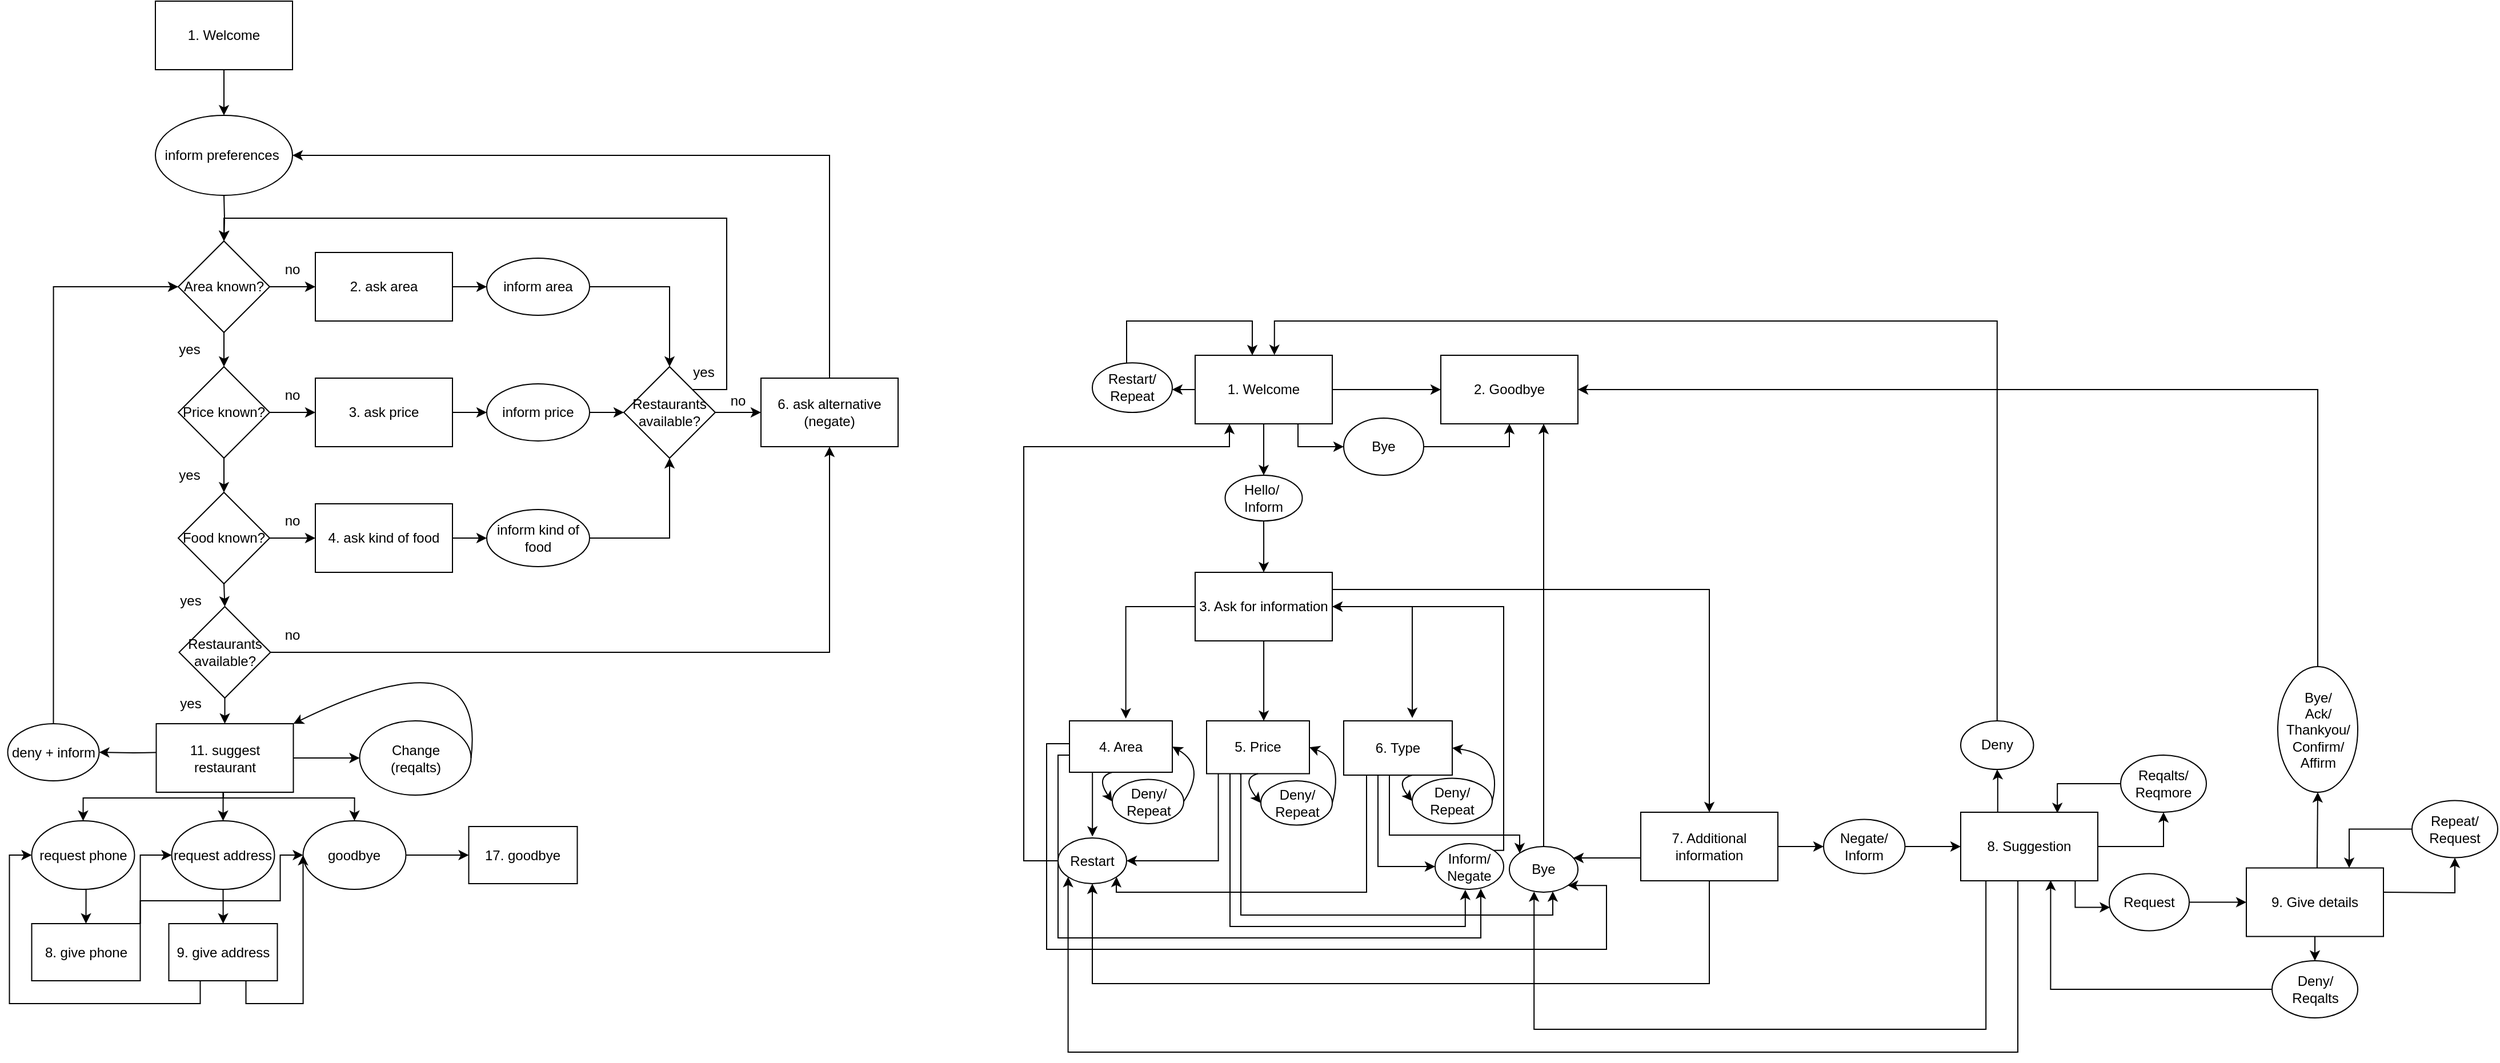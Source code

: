 <mxfile version="22.0.2" type="github">
  <diagram name="Seite-1" id="Z--VdE2tIObyakfptAN0">
    <mxGraphModel dx="765" dy="416" grid="1" gridSize="10" guides="1" tooltips="1" connect="1" arrows="1" fold="1" page="1" pageScale="1" pageWidth="850" pageHeight="1100" math="0" shadow="0">
      <root>
        <mxCell id="0" />
        <mxCell id="1" parent="0" />
        <mxCell id="nFKd9XZwk59usLzo8zVO-6" style="edgeStyle=orthogonalEdgeStyle;rounded=0;orthogonalLoop=1;jettySize=auto;html=1;exitX=0.5;exitY=1;exitDx=0;exitDy=0;entryX=0.5;entryY=0;entryDx=0;entryDy=0;" parent="1" source="nFKd9XZwk59usLzo8zVO-4" target="nFKd9XZwk59usLzo8zVO-13" edge="1">
          <mxGeometry relative="1" as="geometry">
            <mxPoint x="210" y="180" as="targetPoint" />
          </mxGeometry>
        </mxCell>
        <mxCell id="nFKd9XZwk59usLzo8zVO-4" value="1. Welcome" style="rounded=0;whiteSpace=wrap;html=1;" parent="1" vertex="1">
          <mxGeometry x="150" y="70" width="120" height="60" as="geometry" />
        </mxCell>
        <mxCell id="nFKd9XZwk59usLzo8zVO-11" style="edgeStyle=orthogonalEdgeStyle;rounded=0;orthogonalLoop=1;jettySize=auto;html=1;exitX=0.5;exitY=1;exitDx=0;exitDy=0;entryX=0.5;entryY=0;entryDx=0;entryDy=0;" parent="1" target="nFKd9XZwk59usLzo8zVO-12" edge="1">
          <mxGeometry relative="1" as="geometry">
            <mxPoint x="210" y="240" as="sourcePoint" />
            <mxPoint x="210" y="280" as="targetPoint" />
          </mxGeometry>
        </mxCell>
        <mxCell id="nFKd9XZwk59usLzo8zVO-16" style="edgeStyle=orthogonalEdgeStyle;rounded=0;orthogonalLoop=1;jettySize=auto;html=1;exitX=0.5;exitY=1;exitDx=0;exitDy=0;entryX=0.5;entryY=0;entryDx=0;entryDy=0;" parent="1" source="nFKd9XZwk59usLzo8zVO-12" target="nFKd9XZwk59usLzo8zVO-15" edge="1">
          <mxGeometry relative="1" as="geometry" />
        </mxCell>
        <mxCell id="nFKd9XZwk59usLzo8zVO-18" style="edgeStyle=orthogonalEdgeStyle;rounded=0;orthogonalLoop=1;jettySize=auto;html=1;exitX=1;exitY=0.5;exitDx=0;exitDy=0;" parent="1" source="nFKd9XZwk59usLzo8zVO-12" target="nFKd9XZwk59usLzo8zVO-14" edge="1">
          <mxGeometry relative="1" as="geometry" />
        </mxCell>
        <mxCell id="nFKd9XZwk59usLzo8zVO-12" value="Area known?" style="rhombus;whiteSpace=wrap;html=1;" parent="1" vertex="1">
          <mxGeometry x="170" y="280" width="80" height="80" as="geometry" />
        </mxCell>
        <mxCell id="nFKd9XZwk59usLzo8zVO-13" value="inform preferences&amp;nbsp;" style="ellipse;whiteSpace=wrap;html=1;" parent="1" vertex="1">
          <mxGeometry x="150" y="170" width="120" height="70" as="geometry" />
        </mxCell>
        <mxCell id="nFKd9XZwk59usLzo8zVO-37" style="edgeStyle=orthogonalEdgeStyle;rounded=0;orthogonalLoop=1;jettySize=auto;html=1;exitX=1;exitY=0.5;exitDx=0;exitDy=0;entryX=0;entryY=0.5;entryDx=0;entryDy=0;" parent="1" source="nFKd9XZwk59usLzo8zVO-14" target="nFKd9XZwk59usLzo8zVO-30" edge="1">
          <mxGeometry relative="1" as="geometry" />
        </mxCell>
        <mxCell id="nFKd9XZwk59usLzo8zVO-14" value="2. ask area" style="rounded=0;whiteSpace=wrap;html=1;" parent="1" vertex="1">
          <mxGeometry x="290" y="290" width="120" height="60" as="geometry" />
        </mxCell>
        <mxCell id="nFKd9XZwk59usLzo8zVO-21" style="edgeStyle=orthogonalEdgeStyle;rounded=0;orthogonalLoop=1;jettySize=auto;html=1;exitX=0.5;exitY=1;exitDx=0;exitDy=0;entryX=0.5;entryY=0;entryDx=0;entryDy=0;" parent="1" source="nFKd9XZwk59usLzo8zVO-15" target="nFKd9XZwk59usLzo8zVO-20" edge="1">
          <mxGeometry relative="1" as="geometry" />
        </mxCell>
        <mxCell id="nFKd9XZwk59usLzo8zVO-27" style="edgeStyle=orthogonalEdgeStyle;rounded=0;orthogonalLoop=1;jettySize=auto;html=1;exitX=1;exitY=0.5;exitDx=0;exitDy=0;entryX=0;entryY=0.5;entryDx=0;entryDy=0;" parent="1" source="nFKd9XZwk59usLzo8zVO-15" target="nFKd9XZwk59usLzo8zVO-23" edge="1">
          <mxGeometry relative="1" as="geometry" />
        </mxCell>
        <mxCell id="nFKd9XZwk59usLzo8zVO-15" value="Price known?" style="rhombus;whiteSpace=wrap;html=1;" parent="1" vertex="1">
          <mxGeometry x="170" y="390" width="80" height="80" as="geometry" />
        </mxCell>
        <mxCell id="nFKd9XZwk59usLzo8zVO-17" value="yes" style="text;html=1;strokeColor=none;fillColor=none;align=center;verticalAlign=middle;whiteSpace=wrap;rounded=0;" parent="1" vertex="1">
          <mxGeometry x="150" y="360" width="60" height="30" as="geometry" />
        </mxCell>
        <mxCell id="nFKd9XZwk59usLzo8zVO-19" value="no" style="text;html=1;strokeColor=none;fillColor=none;align=center;verticalAlign=middle;whiteSpace=wrap;rounded=0;" parent="1" vertex="1">
          <mxGeometry x="240" y="290" width="60" height="30" as="geometry" />
        </mxCell>
        <mxCell id="nFKd9XZwk59usLzo8zVO-28" style="edgeStyle=orthogonalEdgeStyle;rounded=0;orthogonalLoop=1;jettySize=auto;html=1;exitX=1;exitY=0.5;exitDx=0;exitDy=0;entryX=0;entryY=0.5;entryDx=0;entryDy=0;" parent="1" source="nFKd9XZwk59usLzo8zVO-20" target="nFKd9XZwk59usLzo8zVO-25" edge="1">
          <mxGeometry relative="1" as="geometry" />
        </mxCell>
        <mxCell id="bP_TAvZEBF7LXmz3NIP_-32" style="edgeStyle=orthogonalEdgeStyle;rounded=0;orthogonalLoop=1;jettySize=auto;html=1;exitX=0.5;exitY=1;exitDx=0;exitDy=0;entryX=0.5;entryY=0;entryDx=0;entryDy=0;" parent="1" source="nFKd9XZwk59usLzo8zVO-20" target="bP_TAvZEBF7LXmz3NIP_-31" edge="1">
          <mxGeometry relative="1" as="geometry" />
        </mxCell>
        <mxCell id="nFKd9XZwk59usLzo8zVO-20" value="Food known?" style="rhombus;whiteSpace=wrap;html=1;" parent="1" vertex="1">
          <mxGeometry x="170" y="500" width="80" height="80" as="geometry" />
        </mxCell>
        <mxCell id="nFKd9XZwk59usLzo8zVO-22" value="yes" style="text;html=1;strokeColor=none;fillColor=none;align=center;verticalAlign=middle;whiteSpace=wrap;rounded=0;" parent="1" vertex="1">
          <mxGeometry x="150" y="470" width="60" height="30" as="geometry" />
        </mxCell>
        <mxCell id="nFKd9XZwk59usLzo8zVO-38" style="edgeStyle=orthogonalEdgeStyle;rounded=0;orthogonalLoop=1;jettySize=auto;html=1;exitX=1;exitY=0.5;exitDx=0;exitDy=0;entryX=0;entryY=0.5;entryDx=0;entryDy=0;" parent="1" source="nFKd9XZwk59usLzo8zVO-23" target="nFKd9XZwk59usLzo8zVO-35" edge="1">
          <mxGeometry relative="1" as="geometry" />
        </mxCell>
        <mxCell id="nFKd9XZwk59usLzo8zVO-23" value="3. ask price" style="rounded=0;whiteSpace=wrap;html=1;" parent="1" vertex="1">
          <mxGeometry x="290" y="400" width="120" height="60" as="geometry" />
        </mxCell>
        <mxCell id="nFKd9XZwk59usLzo8zVO-24" value="no" style="text;html=1;strokeColor=none;fillColor=none;align=center;verticalAlign=middle;whiteSpace=wrap;rounded=0;" parent="1" vertex="1">
          <mxGeometry x="240" y="400" width="60" height="30" as="geometry" />
        </mxCell>
        <mxCell id="nFKd9XZwk59usLzo8zVO-44" style="edgeStyle=orthogonalEdgeStyle;rounded=0;orthogonalLoop=1;jettySize=auto;html=1;exitX=1;exitY=0.5;exitDx=0;exitDy=0;entryX=0;entryY=0.5;entryDx=0;entryDy=0;" parent="1" source="nFKd9XZwk59usLzo8zVO-25" target="nFKd9XZwk59usLzo8zVO-41" edge="1">
          <mxGeometry relative="1" as="geometry" />
        </mxCell>
        <mxCell id="nFKd9XZwk59usLzo8zVO-25" value="4. ask kind of food" style="rounded=0;whiteSpace=wrap;html=1;" parent="1" vertex="1">
          <mxGeometry x="290" y="510" width="120" height="60" as="geometry" />
        </mxCell>
        <mxCell id="nFKd9XZwk59usLzo8zVO-26" value="no" style="text;html=1;strokeColor=none;fillColor=none;align=center;verticalAlign=middle;whiteSpace=wrap;rounded=0;" parent="1" vertex="1">
          <mxGeometry x="240" y="510" width="60" height="30" as="geometry" />
        </mxCell>
        <mxCell id="bP_TAvZEBF7LXmz3NIP_-22" style="edgeStyle=orthogonalEdgeStyle;rounded=0;orthogonalLoop=1;jettySize=auto;html=1;exitX=1;exitY=0.5;exitDx=0;exitDy=0;entryX=0.5;entryY=0;entryDx=0;entryDy=0;" parent="1" source="nFKd9XZwk59usLzo8zVO-30" target="nFKd9XZwk59usLzo8zVO-54" edge="1">
          <mxGeometry relative="1" as="geometry" />
        </mxCell>
        <mxCell id="nFKd9XZwk59usLzo8zVO-30" value="inform area" style="ellipse;whiteSpace=wrap;html=1;" parent="1" vertex="1">
          <mxGeometry x="440" y="295" width="90" height="50" as="geometry" />
        </mxCell>
        <mxCell id="bP_TAvZEBF7LXmz3NIP_-23" style="edgeStyle=orthogonalEdgeStyle;rounded=0;orthogonalLoop=1;jettySize=auto;html=1;exitX=1;exitY=0.5;exitDx=0;exitDy=0;entryX=0;entryY=0.5;entryDx=0;entryDy=0;" parent="1" source="nFKd9XZwk59usLzo8zVO-35" target="nFKd9XZwk59usLzo8zVO-54" edge="1">
          <mxGeometry relative="1" as="geometry" />
        </mxCell>
        <mxCell id="nFKd9XZwk59usLzo8zVO-35" value="inform price" style="ellipse;whiteSpace=wrap;html=1;" parent="1" vertex="1">
          <mxGeometry x="440" y="405" width="90" height="50" as="geometry" />
        </mxCell>
        <mxCell id="bP_TAvZEBF7LXmz3NIP_-24" style="edgeStyle=orthogonalEdgeStyle;rounded=0;orthogonalLoop=1;jettySize=auto;html=1;exitX=1;exitY=0.5;exitDx=0;exitDy=0;entryX=0.5;entryY=1;entryDx=0;entryDy=0;" parent="1" source="nFKd9XZwk59usLzo8zVO-41" target="nFKd9XZwk59usLzo8zVO-54" edge="1">
          <mxGeometry relative="1" as="geometry" />
        </mxCell>
        <mxCell id="nFKd9XZwk59usLzo8zVO-41" value="inform kind of food" style="ellipse;whiteSpace=wrap;html=1;" parent="1" vertex="1">
          <mxGeometry x="440" y="515" width="90" height="50" as="geometry" />
        </mxCell>
        <mxCell id="nFKd9XZwk59usLzo8zVO-48" style="edgeStyle=orthogonalEdgeStyle;rounded=0;orthogonalLoop=1;jettySize=auto;html=1;exitX=0;exitY=0.5;exitDx=0;exitDy=0;entryX=1;entryY=0.5;entryDx=0;entryDy=0;" parent="1" target="nFKd9XZwk59usLzo8zVO-47" edge="1">
          <mxGeometry relative="1" as="geometry">
            <mxPoint x="160.75" y="727.5" as="sourcePoint" />
          </mxGeometry>
        </mxCell>
        <mxCell id="nFKd9XZwk59usLzo8zVO-49" style="edgeStyle=orthogonalEdgeStyle;rounded=0;orthogonalLoop=1;jettySize=auto;html=1;exitX=0.5;exitY=0;exitDx=0;exitDy=0;entryX=0;entryY=0.5;entryDx=0;entryDy=0;" parent="1" source="nFKd9XZwk59usLzo8zVO-47" target="nFKd9XZwk59usLzo8zVO-12" edge="1">
          <mxGeometry relative="1" as="geometry" />
        </mxCell>
        <mxCell id="nFKd9XZwk59usLzo8zVO-47" value="deny + inform" style="ellipse;whiteSpace=wrap;html=1;" parent="1" vertex="1">
          <mxGeometry x="20.75" y="702.5" width="80" height="50" as="geometry" />
        </mxCell>
        <mxCell id="bP_TAvZEBF7LXmz3NIP_-30" style="edgeStyle=orthogonalEdgeStyle;rounded=0;orthogonalLoop=1;jettySize=auto;html=1;exitX=0.5;exitY=0;exitDx=0;exitDy=0;entryX=1;entryY=0.5;entryDx=0;entryDy=0;" parent="1" source="nFKd9XZwk59usLzo8zVO-53" target="nFKd9XZwk59usLzo8zVO-13" edge="1">
          <mxGeometry relative="1" as="geometry" />
        </mxCell>
        <mxCell id="nFKd9XZwk59usLzo8zVO-53" value="6. ask alternative (negate)" style="rounded=0;whiteSpace=wrap;html=1;" parent="1" vertex="1">
          <mxGeometry x="680" y="400" width="120" height="60" as="geometry" />
        </mxCell>
        <mxCell id="bP_TAvZEBF7LXmz3NIP_-25" style="edgeStyle=orthogonalEdgeStyle;rounded=0;orthogonalLoop=1;jettySize=auto;html=1;exitX=1;exitY=0.5;exitDx=0;exitDy=0;entryX=0;entryY=0.5;entryDx=0;entryDy=0;" parent="1" source="nFKd9XZwk59usLzo8zVO-54" target="nFKd9XZwk59usLzo8zVO-53" edge="1">
          <mxGeometry relative="1" as="geometry" />
        </mxCell>
        <mxCell id="bP_TAvZEBF7LXmz3NIP_-26" style="edgeStyle=orthogonalEdgeStyle;rounded=0;orthogonalLoop=1;jettySize=auto;html=1;exitX=1;exitY=0;exitDx=0;exitDy=0;entryX=0.5;entryY=0;entryDx=0;entryDy=0;" parent="1" source="nFKd9XZwk59usLzo8zVO-54" target="nFKd9XZwk59usLzo8zVO-12" edge="1">
          <mxGeometry relative="1" as="geometry">
            <Array as="points">
              <mxPoint x="650" y="410" />
              <mxPoint x="650" y="260" />
              <mxPoint x="210" y="260" />
            </Array>
          </mxGeometry>
        </mxCell>
        <mxCell id="nFKd9XZwk59usLzo8zVO-54" value="Restaurants available?" style="rhombus;whiteSpace=wrap;html=1;" parent="1" vertex="1">
          <mxGeometry x="560" y="390" width="80" height="80" as="geometry" />
        </mxCell>
        <mxCell id="nFKd9XZwk59usLzo8zVO-60" style="edgeStyle=orthogonalEdgeStyle;rounded=0;orthogonalLoop=1;jettySize=auto;html=1;exitX=1;exitY=0.5;exitDx=0;exitDy=0;entryX=0;entryY=0.5;entryDx=0;entryDy=0;" parent="1" source="nFKd9XZwk59usLzo8zVO-55" target="nFKd9XZwk59usLzo8zVO-59" edge="1">
          <mxGeometry relative="1" as="geometry" />
        </mxCell>
        <mxCell id="bP_TAvZEBF7LXmz3NIP_-2" style="edgeStyle=orthogonalEdgeStyle;rounded=0;orthogonalLoop=1;jettySize=auto;html=1;exitX=0.5;exitY=1;exitDx=0;exitDy=0;entryX=0.5;entryY=0;entryDx=0;entryDy=0;" parent="1" source="nFKd9XZwk59usLzo8zVO-55" target="nFKd9XZwk59usLzo8zVO-65" edge="1">
          <mxGeometry relative="1" as="geometry" />
        </mxCell>
        <mxCell id="bP_TAvZEBF7LXmz3NIP_-5" style="edgeStyle=orthogonalEdgeStyle;rounded=0;orthogonalLoop=1;jettySize=auto;html=1;exitX=0.488;exitY=0.993;exitDx=0;exitDy=0;entryX=0.5;entryY=0;entryDx=0;entryDy=0;exitPerimeter=0;" parent="1" source="nFKd9XZwk59usLzo8zVO-55" target="nFKd9XZwk59usLzo8zVO-64" edge="1">
          <mxGeometry relative="1" as="geometry">
            <Array as="points">
              <mxPoint x="209.75" y="767.5" />
              <mxPoint x="86.75" y="767.5" />
            </Array>
          </mxGeometry>
        </mxCell>
        <mxCell id="bP_TAvZEBF7LXmz3NIP_-6" style="edgeStyle=orthogonalEdgeStyle;rounded=0;orthogonalLoop=1;jettySize=auto;html=1;exitX=0.49;exitY=0.997;exitDx=0;exitDy=0;entryX=0.5;entryY=0;entryDx=0;entryDy=0;exitPerimeter=0;" parent="1" source="nFKd9XZwk59usLzo8zVO-55" target="nFKd9XZwk59usLzo8zVO-66" edge="1">
          <mxGeometry relative="1" as="geometry">
            <Array as="points">
              <mxPoint x="209.75" y="767.5" />
              <mxPoint x="323.75" y="767.5" />
            </Array>
          </mxGeometry>
        </mxCell>
        <mxCell id="nFKd9XZwk59usLzo8zVO-55" value="11. suggest restaurant" style="rounded=0;whiteSpace=wrap;html=1;" parent="1" vertex="1">
          <mxGeometry x="150.75" y="702.5" width="120" height="60" as="geometry" />
        </mxCell>
        <mxCell id="nFKd9XZwk59usLzo8zVO-58" value="yes" style="text;html=1;strokeColor=none;fillColor=none;align=center;verticalAlign=middle;whiteSpace=wrap;rounded=0;" parent="1" vertex="1">
          <mxGeometry x="150.75" y="580" width="60" height="30" as="geometry" />
        </mxCell>
        <mxCell id="nFKd9XZwk59usLzo8zVO-59" value="Change&lt;br style=&quot;border-color: var(--border-color);&quot;&gt;(reqalts)" style="ellipse;whiteSpace=wrap;html=1;" parent="1" vertex="1">
          <mxGeometry x="328.75" y="700" width="97.5" height="65" as="geometry" />
        </mxCell>
        <mxCell id="nFKd9XZwk59usLzo8zVO-63" value="" style="curved=1;endArrow=classic;html=1;rounded=0;exitX=1;exitY=0.5;exitDx=0;exitDy=0;entryX=1;entryY=0;entryDx=0;entryDy=0;" parent="1" source="nFKd9XZwk59usLzo8zVO-59" target="nFKd9XZwk59usLzo8zVO-55" edge="1">
          <mxGeometry width="50" height="50" relative="1" as="geometry">
            <mxPoint x="390" y="620" as="sourcePoint" />
            <mxPoint x="440" y="570" as="targetPoint" />
            <Array as="points">
              <mxPoint x="440" y="620" />
            </Array>
          </mxGeometry>
        </mxCell>
        <mxCell id="bP_TAvZEBF7LXmz3NIP_-7" style="edgeStyle=orthogonalEdgeStyle;rounded=0;orthogonalLoop=1;jettySize=auto;html=1;exitX=0.5;exitY=1;exitDx=0;exitDy=0;entryX=0.5;entryY=0;entryDx=0;entryDy=0;" parent="1" source="nFKd9XZwk59usLzo8zVO-64" target="nFKd9XZwk59usLzo8zVO-67" edge="1">
          <mxGeometry relative="1" as="geometry" />
        </mxCell>
        <mxCell id="nFKd9XZwk59usLzo8zVO-64" value="request phone" style="ellipse;whiteSpace=wrap;html=1;" parent="1" vertex="1">
          <mxGeometry x="41.75" y="787.5" width="90" height="60" as="geometry" />
        </mxCell>
        <mxCell id="bP_TAvZEBF7LXmz3NIP_-16" style="edgeStyle=orthogonalEdgeStyle;rounded=0;orthogonalLoop=1;jettySize=auto;html=1;exitX=0.5;exitY=1;exitDx=0;exitDy=0;" parent="1" source="nFKd9XZwk59usLzo8zVO-65" target="nFKd9XZwk59usLzo8zVO-68" edge="1">
          <mxGeometry relative="1" as="geometry" />
        </mxCell>
        <mxCell id="nFKd9XZwk59usLzo8zVO-65" value="request address" style="ellipse;whiteSpace=wrap;html=1;" parent="1" vertex="1">
          <mxGeometry x="164.25" y="787.5" width="90" height="60" as="geometry" />
        </mxCell>
        <mxCell id="bP_TAvZEBF7LXmz3NIP_-21" style="edgeStyle=orthogonalEdgeStyle;rounded=0;orthogonalLoop=1;jettySize=auto;html=1;exitX=1;exitY=0.5;exitDx=0;exitDy=0;entryX=0;entryY=0.5;entryDx=0;entryDy=0;" parent="1" source="nFKd9XZwk59usLzo8zVO-66" target="nFKd9XZwk59usLzo8zVO-70" edge="1">
          <mxGeometry relative="1" as="geometry" />
        </mxCell>
        <mxCell id="nFKd9XZwk59usLzo8zVO-66" value="goodbye" style="ellipse;whiteSpace=wrap;html=1;" parent="1" vertex="1">
          <mxGeometry x="279.25" y="787.5" width="90" height="60" as="geometry" />
        </mxCell>
        <mxCell id="bP_TAvZEBF7LXmz3NIP_-14" style="edgeStyle=orthogonalEdgeStyle;rounded=0;orthogonalLoop=1;jettySize=auto;html=1;exitX=1;exitY=0;exitDx=0;exitDy=0;entryX=0;entryY=0.5;entryDx=0;entryDy=0;" parent="1" source="nFKd9XZwk59usLzo8zVO-67" target="nFKd9XZwk59usLzo8zVO-65" edge="1">
          <mxGeometry relative="1" as="geometry" />
        </mxCell>
        <mxCell id="bP_TAvZEBF7LXmz3NIP_-15" style="edgeStyle=orthogonalEdgeStyle;rounded=0;orthogonalLoop=1;jettySize=auto;html=1;exitX=1;exitY=0;exitDx=0;exitDy=0;entryX=0;entryY=0.5;entryDx=0;entryDy=0;" parent="1" source="nFKd9XZwk59usLzo8zVO-67" target="nFKd9XZwk59usLzo8zVO-66" edge="1">
          <mxGeometry relative="1" as="geometry">
            <Array as="points">
              <mxPoint x="136.25" y="857.5" />
              <mxPoint x="259.25" y="857.5" />
              <mxPoint x="259.25" y="817.5" />
            </Array>
          </mxGeometry>
        </mxCell>
        <mxCell id="nFKd9XZwk59usLzo8zVO-67" value="8. give phone" style="rounded=0;whiteSpace=wrap;html=1;" parent="1" vertex="1">
          <mxGeometry x="41.75" y="877.5" width="95" height="50" as="geometry" />
        </mxCell>
        <mxCell id="bP_TAvZEBF7LXmz3NIP_-17" style="edgeStyle=orthogonalEdgeStyle;rounded=0;orthogonalLoop=1;jettySize=auto;html=1;exitX=0;exitY=0;exitDx=0;exitDy=0;" parent="1" source="nFKd9XZwk59usLzo8zVO-68" edge="1">
          <mxGeometry relative="1" as="geometry">
            <mxPoint x="161.56" y="877.5" as="targetPoint" />
          </mxGeometry>
        </mxCell>
        <mxCell id="bP_TAvZEBF7LXmz3NIP_-19" style="edgeStyle=orthogonalEdgeStyle;rounded=0;orthogonalLoop=1;jettySize=auto;html=1;exitX=0.5;exitY=1;exitDx=0;exitDy=0;entryX=0;entryY=0.5;entryDx=0;entryDy=0;" parent="1" source="nFKd9XZwk59usLzo8zVO-68" target="nFKd9XZwk59usLzo8zVO-64" edge="1">
          <mxGeometry relative="1" as="geometry">
            <Array as="points">
              <mxPoint x="189.25" y="927.5" />
              <mxPoint x="189.25" y="947.5" />
              <mxPoint x="22.25" y="947.5" />
              <mxPoint x="22.25" y="817.5" />
            </Array>
          </mxGeometry>
        </mxCell>
        <mxCell id="bP_TAvZEBF7LXmz3NIP_-20" style="edgeStyle=orthogonalEdgeStyle;rounded=0;orthogonalLoop=1;jettySize=auto;html=1;exitX=0.5;exitY=1;exitDx=0;exitDy=0;" parent="1" source="nFKd9XZwk59usLzo8zVO-68" edge="1">
          <mxGeometry relative="1" as="geometry">
            <mxPoint x="279.25" y="817.5" as="targetPoint" />
            <Array as="points">
              <mxPoint x="229.25" y="927.5" />
              <mxPoint x="229.25" y="947.5" />
              <mxPoint x="279.25" y="947.5" />
            </Array>
          </mxGeometry>
        </mxCell>
        <mxCell id="nFKd9XZwk59usLzo8zVO-68" value="9. give address" style="rounded=0;whiteSpace=wrap;html=1;" parent="1" vertex="1">
          <mxGeometry x="161.75" y="877.5" width="95" height="50" as="geometry" />
        </mxCell>
        <mxCell id="nFKd9XZwk59usLzo8zVO-70" value="17. goodbye" style="rounded=0;whiteSpace=wrap;html=1;" parent="1" vertex="1">
          <mxGeometry x="424.25" y="792.5" width="95" height="50" as="geometry" />
        </mxCell>
        <mxCell id="bP_TAvZEBF7LXmz3NIP_-28" value="no" style="text;html=1;strokeColor=none;fillColor=none;align=center;verticalAlign=middle;whiteSpace=wrap;rounded=0;" parent="1" vertex="1">
          <mxGeometry x="630" y="405" width="60" height="30" as="geometry" />
        </mxCell>
        <mxCell id="bP_TAvZEBF7LXmz3NIP_-29" value="yes" style="text;html=1;strokeColor=none;fillColor=none;align=center;verticalAlign=middle;whiteSpace=wrap;rounded=0;" parent="1" vertex="1">
          <mxGeometry x="600" y="380" width="60" height="30" as="geometry" />
        </mxCell>
        <mxCell id="bP_TAvZEBF7LXmz3NIP_-33" style="edgeStyle=orthogonalEdgeStyle;rounded=0;orthogonalLoop=1;jettySize=auto;html=1;exitX=0.5;exitY=1;exitDx=0;exitDy=0;entryX=0.5;entryY=0;entryDx=0;entryDy=0;" parent="1" source="bP_TAvZEBF7LXmz3NIP_-31" target="nFKd9XZwk59usLzo8zVO-55" edge="1">
          <mxGeometry relative="1" as="geometry" />
        </mxCell>
        <mxCell id="bP_TAvZEBF7LXmz3NIP_-35" style="edgeStyle=orthogonalEdgeStyle;rounded=0;orthogonalLoop=1;jettySize=auto;html=1;exitX=1;exitY=0.5;exitDx=0;exitDy=0;entryX=0.5;entryY=1;entryDx=0;entryDy=0;" parent="1" source="bP_TAvZEBF7LXmz3NIP_-31" target="nFKd9XZwk59usLzo8zVO-53" edge="1">
          <mxGeometry relative="1" as="geometry" />
        </mxCell>
        <mxCell id="bP_TAvZEBF7LXmz3NIP_-31" value="Restaurants available?" style="rhombus;whiteSpace=wrap;html=1;" parent="1" vertex="1">
          <mxGeometry x="170.75" y="600" width="80" height="80" as="geometry" />
        </mxCell>
        <mxCell id="bP_TAvZEBF7LXmz3NIP_-34" value="yes" style="text;html=1;strokeColor=none;fillColor=none;align=center;verticalAlign=middle;whiteSpace=wrap;rounded=0;" parent="1" vertex="1">
          <mxGeometry x="150.75" y="670" width="60" height="30" as="geometry" />
        </mxCell>
        <mxCell id="bP_TAvZEBF7LXmz3NIP_-36" value="no" style="text;html=1;strokeColor=none;fillColor=none;align=center;verticalAlign=middle;whiteSpace=wrap;rounded=0;" parent="1" vertex="1">
          <mxGeometry x="240" y="610" width="60" height="30" as="geometry" />
        </mxCell>
        <mxCell id="SjfyB3PK_ZTr_FAXUnH7-68" style="edgeStyle=orthogonalEdgeStyle;rounded=0;orthogonalLoop=1;jettySize=auto;html=1;entryX=0;entryY=0.5;entryDx=0;entryDy=0;" parent="1" source="SjfyB3PK_ZTr_FAXUnH7-66" target="SjfyB3PK_ZTr_FAXUnH7-67" edge="1">
          <mxGeometry relative="1" as="geometry" />
        </mxCell>
        <mxCell id="SjfyB3PK_ZTr_FAXUnH7-71" style="edgeStyle=orthogonalEdgeStyle;rounded=0;orthogonalLoop=1;jettySize=auto;html=1;entryX=0.5;entryY=0;entryDx=0;entryDy=0;" parent="1" source="SjfyB3PK_ZTr_FAXUnH7-66" target="SjfyB3PK_ZTr_FAXUnH7-70" edge="1">
          <mxGeometry relative="1" as="geometry" />
        </mxCell>
        <mxCell id="SjfyB3PK_ZTr_FAXUnH7-74" style="edgeStyle=orthogonalEdgeStyle;rounded=0;orthogonalLoop=1;jettySize=auto;html=1;entryX=0;entryY=0.5;entryDx=0;entryDy=0;exitX=0.25;exitY=0;exitDx=0;exitDy=0;" parent="1" source="SjfyB3PK_ZTr_FAXUnH7-66" target="SjfyB3PK_ZTr_FAXUnH7-73" edge="1">
          <mxGeometry relative="1" as="geometry">
            <Array as="points">
              <mxPoint x="1150" y="460" />
            </Array>
          </mxGeometry>
        </mxCell>
        <mxCell id="SjfyB3PK_ZTr_FAXUnH7-81" style="edgeStyle=orthogonalEdgeStyle;rounded=0;orthogonalLoop=1;jettySize=auto;html=1;" parent="1" source="SjfyB3PK_ZTr_FAXUnH7-66" target="SjfyB3PK_ZTr_FAXUnH7-80" edge="1">
          <mxGeometry relative="1" as="geometry">
            <Array as="points">
              <mxPoint x="1040" y="420" />
              <mxPoint x="1040" y="420" />
            </Array>
          </mxGeometry>
        </mxCell>
        <mxCell id="SjfyB3PK_ZTr_FAXUnH7-66" value="1. Welcome" style="rounded=0;whiteSpace=wrap;html=1;direction=west;" parent="1" vertex="1">
          <mxGeometry x="1060" y="380" width="120" height="60" as="geometry" />
        </mxCell>
        <mxCell id="SjfyB3PK_ZTr_FAXUnH7-67" value="2. Goodbye" style="rounded=0;whiteSpace=wrap;html=1;" parent="1" vertex="1">
          <mxGeometry x="1275" y="380" width="120" height="60" as="geometry" />
        </mxCell>
        <mxCell id="SjfyB3PK_ZTr_FAXUnH7-88" style="edgeStyle=orthogonalEdgeStyle;rounded=0;orthogonalLoop=1;jettySize=auto;html=1;entryX=0.548;entryY=-0.044;entryDx=0;entryDy=0;entryPerimeter=0;exitX=0;exitY=0.5;exitDx=0;exitDy=0;" parent="1" source="SjfyB3PK_ZTr_FAXUnH7-69" target="SjfyB3PK_ZTr_FAXUnH7-83" edge="1">
          <mxGeometry relative="1" as="geometry">
            <mxPoint x="1030" y="690" as="targetPoint" />
          </mxGeometry>
        </mxCell>
        <mxCell id="SjfyB3PK_ZTr_FAXUnH7-91" style="edgeStyle=orthogonalEdgeStyle;rounded=0;orthogonalLoop=1;jettySize=auto;html=1;exitX=1;exitY=0.5;exitDx=0;exitDy=0;entryX=0.632;entryY=-0.053;entryDx=0;entryDy=0;entryPerimeter=0;" parent="1" source="SjfyB3PK_ZTr_FAXUnH7-69" target="SjfyB3PK_ZTr_FAXUnH7-86" edge="1">
          <mxGeometry relative="1" as="geometry" />
        </mxCell>
        <mxCell id="SjfyB3PK_ZTr_FAXUnH7-134" style="edgeStyle=orthogonalEdgeStyle;rounded=0;orthogonalLoop=1;jettySize=auto;html=1;exitX=1;exitY=0.25;exitDx=0;exitDy=0;entryX=0.5;entryY=0;entryDx=0;entryDy=0;" parent="1" source="SjfyB3PK_ZTr_FAXUnH7-69" target="SjfyB3PK_ZTr_FAXUnH7-132" edge="1">
          <mxGeometry relative="1" as="geometry">
            <Array as="points">
              <mxPoint x="1510" y="585" />
            </Array>
          </mxGeometry>
        </mxCell>
        <mxCell id="SjfyB3PK_ZTr_FAXUnH7-69" value="3. Ask for information" style="rounded=0;whiteSpace=wrap;html=1;" parent="1" vertex="1">
          <mxGeometry x="1060" y="570" width="120" height="60" as="geometry" />
        </mxCell>
        <mxCell id="SjfyB3PK_ZTr_FAXUnH7-72" style="edgeStyle=orthogonalEdgeStyle;rounded=0;orthogonalLoop=1;jettySize=auto;html=1;entryX=0.5;entryY=0;entryDx=0;entryDy=0;" parent="1" source="SjfyB3PK_ZTr_FAXUnH7-70" target="SjfyB3PK_ZTr_FAXUnH7-69" edge="1">
          <mxGeometry relative="1" as="geometry" />
        </mxCell>
        <mxCell id="SjfyB3PK_ZTr_FAXUnH7-70" value="Hello/&amp;nbsp;&lt;br&gt;Inform" style="ellipse;whiteSpace=wrap;html=1;" parent="1" vertex="1">
          <mxGeometry x="1086.25" y="485" width="67.5" height="40" as="geometry" />
        </mxCell>
        <mxCell id="SjfyB3PK_ZTr_FAXUnH7-75" style="edgeStyle=orthogonalEdgeStyle;rounded=0;orthogonalLoop=1;jettySize=auto;html=1;entryX=0.5;entryY=1;entryDx=0;entryDy=0;" parent="1" source="SjfyB3PK_ZTr_FAXUnH7-73" target="SjfyB3PK_ZTr_FAXUnH7-67" edge="1">
          <mxGeometry relative="1" as="geometry" />
        </mxCell>
        <mxCell id="SjfyB3PK_ZTr_FAXUnH7-73" value="Bye" style="ellipse;whiteSpace=wrap;html=1;" parent="1" vertex="1">
          <mxGeometry x="1190" y="435" width="70" height="50" as="geometry" />
        </mxCell>
        <mxCell id="SjfyB3PK_ZTr_FAXUnH7-82" style="edgeStyle=orthogonalEdgeStyle;rounded=0;orthogonalLoop=1;jettySize=auto;html=1;" parent="1" source="SjfyB3PK_ZTr_FAXUnH7-80" edge="1">
          <mxGeometry relative="1" as="geometry">
            <mxPoint x="1110" y="380" as="targetPoint" />
            <Array as="points">
              <mxPoint x="1000" y="350" />
              <mxPoint x="1110" y="350" />
              <mxPoint x="1110" y="380" />
            </Array>
          </mxGeometry>
        </mxCell>
        <mxCell id="SjfyB3PK_ZTr_FAXUnH7-80" value="Restart/&lt;br&gt;Repeat" style="ellipse;whiteSpace=wrap;html=1;" parent="1" vertex="1">
          <mxGeometry x="970" y="386.66" width="70" height="43.34" as="geometry" />
        </mxCell>
        <mxCell id="SjfyB3PK_ZTr_FAXUnH7-126" style="edgeStyle=orthogonalEdgeStyle;rounded=0;orthogonalLoop=1;jettySize=auto;html=1;entryX=0.501;entryY=-0.03;entryDx=0;entryDy=0;entryPerimeter=0;" parent="1" source="SjfyB3PK_ZTr_FAXUnH7-83" target="SjfyB3PK_ZTr_FAXUnH7-98" edge="1">
          <mxGeometry relative="1" as="geometry">
            <Array as="points">
              <mxPoint x="970" y="801" />
            </Array>
          </mxGeometry>
        </mxCell>
        <mxCell id="SjfyB3PK_ZTr_FAXUnH7-127" style="edgeStyle=orthogonalEdgeStyle;rounded=0;orthogonalLoop=1;jettySize=auto;html=1;entryX=1;entryY=1;entryDx=0;entryDy=0;" parent="1" source="SjfyB3PK_ZTr_FAXUnH7-83" target="SjfyB3PK_ZTr_FAXUnH7-99" edge="1">
          <mxGeometry relative="1" as="geometry">
            <Array as="points">
              <mxPoint x="930" y="720" />
              <mxPoint x="930" y="900" />
              <mxPoint x="1420" y="900" />
              <mxPoint x="1420" y="844" />
            </Array>
          </mxGeometry>
        </mxCell>
        <mxCell id="SjfyB3PK_ZTr_FAXUnH7-128" style="edgeStyle=orthogonalEdgeStyle;rounded=0;orthogonalLoop=1;jettySize=auto;html=1;entryX=0.657;entryY=0.986;entryDx=0;entryDy=0;entryPerimeter=0;" parent="1" source="SjfyB3PK_ZTr_FAXUnH7-83" target="SjfyB3PK_ZTr_FAXUnH7-100" edge="1">
          <mxGeometry relative="1" as="geometry">
            <Array as="points">
              <mxPoint x="940" y="730" />
              <mxPoint x="940" y="890" />
              <mxPoint x="1310" y="890" />
              <mxPoint x="1310" y="847" />
            </Array>
          </mxGeometry>
        </mxCell>
        <mxCell id="SjfyB3PK_ZTr_FAXUnH7-83" value="4. Area" style="rounded=0;whiteSpace=wrap;html=1;" parent="1" vertex="1">
          <mxGeometry x="950" y="700" width="90" height="45" as="geometry" />
        </mxCell>
        <mxCell id="SjfyB3PK_ZTr_FAXUnH7-119" style="edgeStyle=orthogonalEdgeStyle;rounded=0;orthogonalLoop=1;jettySize=auto;html=1;entryX=0.633;entryY=0.982;entryDx=0;entryDy=0;entryPerimeter=0;exitX=0.322;exitY=1.002;exitDx=0;exitDy=0;exitPerimeter=0;" parent="1" source="SjfyB3PK_ZTr_FAXUnH7-85" target="SjfyB3PK_ZTr_FAXUnH7-99" edge="1">
          <mxGeometry relative="1" as="geometry">
            <Array as="points">
              <mxPoint x="1100" y="746" />
              <mxPoint x="1100" y="870" />
              <mxPoint x="1373" y="870" />
            </Array>
          </mxGeometry>
        </mxCell>
        <mxCell id="SjfyB3PK_ZTr_FAXUnH7-122" style="edgeStyle=orthogonalEdgeStyle;rounded=0;orthogonalLoop=1;jettySize=auto;html=1;exitX=0.114;exitY=0.989;exitDx=0;exitDy=0;entryX=1;entryY=0.5;entryDx=0;entryDy=0;exitPerimeter=0;" parent="1" source="SjfyB3PK_ZTr_FAXUnH7-85" target="SjfyB3PK_ZTr_FAXUnH7-98" edge="1">
          <mxGeometry relative="1" as="geometry">
            <Array as="points">
              <mxPoint x="1080" y="822" />
            </Array>
          </mxGeometry>
        </mxCell>
        <mxCell id="SjfyB3PK_ZTr_FAXUnH7-85" value="5. Price" style="rounded=0;whiteSpace=wrap;html=1;" parent="1" vertex="1">
          <mxGeometry x="1070" y="700" width="90" height="46.25" as="geometry" />
        </mxCell>
        <mxCell id="SjfyB3PK_ZTr_FAXUnH7-123" style="edgeStyle=orthogonalEdgeStyle;rounded=0;orthogonalLoop=1;jettySize=auto;html=1;exitX=0.25;exitY=1;exitDx=0;exitDy=0;entryX=0;entryY=0.5;entryDx=0;entryDy=0;" parent="1" source="SjfyB3PK_ZTr_FAXUnH7-86" target="SjfyB3PK_ZTr_FAXUnH7-100" edge="1">
          <mxGeometry relative="1" as="geometry">
            <Array as="points">
              <mxPoint x="1220" y="748" />
              <mxPoint x="1220" y="828" />
            </Array>
          </mxGeometry>
        </mxCell>
        <mxCell id="SjfyB3PK_ZTr_FAXUnH7-124" style="edgeStyle=orthogonalEdgeStyle;rounded=0;orthogonalLoop=1;jettySize=auto;html=1;exitX=0.421;exitY=1;exitDx=0;exitDy=0;entryX=0;entryY=0;entryDx=0;entryDy=0;exitPerimeter=0;" parent="1" source="SjfyB3PK_ZTr_FAXUnH7-86" target="SjfyB3PK_ZTr_FAXUnH7-99" edge="1">
          <mxGeometry relative="1" as="geometry">
            <Array as="points">
              <mxPoint x="1230" y="800" />
              <mxPoint x="1344" y="800" />
              <mxPoint x="1344" y="816" />
            </Array>
            <mxPoint x="1240" y="750" as="sourcePoint" />
            <mxPoint x="1367.5" y="812.5" as="targetPoint" />
          </mxGeometry>
        </mxCell>
        <mxCell id="SjfyB3PK_ZTr_FAXUnH7-125" style="edgeStyle=orthogonalEdgeStyle;rounded=0;orthogonalLoop=1;jettySize=auto;html=1;entryX=1;entryY=1;entryDx=0;entryDy=0;" parent="1" source="SjfyB3PK_ZTr_FAXUnH7-86" target="SjfyB3PK_ZTr_FAXUnH7-98" edge="1">
          <mxGeometry relative="1" as="geometry">
            <Array as="points">
              <mxPoint x="1210" y="850" />
              <mxPoint x="991" y="850" />
              <mxPoint x="991" y="843" />
              <mxPoint x="991" y="843" />
            </Array>
          </mxGeometry>
        </mxCell>
        <mxCell id="SjfyB3PK_ZTr_FAXUnH7-86" value="6. Type" style="rounded=0;whiteSpace=wrap;html=1;" parent="1" vertex="1">
          <mxGeometry x="1190" y="700" width="95" height="47.5" as="geometry" />
        </mxCell>
        <mxCell id="SjfyB3PK_ZTr_FAXUnH7-129" style="edgeStyle=orthogonalEdgeStyle;rounded=0;orthogonalLoop=1;jettySize=auto;html=1;entryX=0.75;entryY=0;entryDx=0;entryDy=0;" parent="1" source="SjfyB3PK_ZTr_FAXUnH7-98" target="SjfyB3PK_ZTr_FAXUnH7-66" edge="1">
          <mxGeometry relative="1" as="geometry">
            <Array as="points">
              <mxPoint x="910" y="823" />
              <mxPoint x="910" y="460" />
              <mxPoint x="1090" y="460" />
            </Array>
          </mxGeometry>
        </mxCell>
        <mxCell id="SjfyB3PK_ZTr_FAXUnH7-98" value="Restart" style="ellipse;whiteSpace=wrap;html=1;" parent="1" vertex="1">
          <mxGeometry x="940" y="802.5" width="60" height="40" as="geometry" />
        </mxCell>
        <mxCell id="SjfyB3PK_ZTr_FAXUnH7-131" style="edgeStyle=orthogonalEdgeStyle;rounded=0;orthogonalLoop=1;jettySize=auto;html=1;entryX=0.75;entryY=1;entryDx=0;entryDy=0;exitX=0.5;exitY=0;exitDx=0;exitDy=0;" parent="1" source="SjfyB3PK_ZTr_FAXUnH7-99" target="SjfyB3PK_ZTr_FAXUnH7-67" edge="1">
          <mxGeometry relative="1" as="geometry">
            <Array as="points">
              <mxPoint x="1365" y="590" />
              <mxPoint x="1365" y="590" />
            </Array>
          </mxGeometry>
        </mxCell>
        <mxCell id="SjfyB3PK_ZTr_FAXUnH7-99" value="Bye" style="ellipse;whiteSpace=wrap;html=1;" parent="1" vertex="1">
          <mxGeometry x="1335" y="810" width="60" height="40" as="geometry" />
        </mxCell>
        <mxCell id="SjfyB3PK_ZTr_FAXUnH7-130" style="edgeStyle=orthogonalEdgeStyle;rounded=0;orthogonalLoop=1;jettySize=auto;html=1;entryX=1;entryY=0.5;entryDx=0;entryDy=0;exitX=1;exitY=0;exitDx=0;exitDy=0;" parent="1" source="SjfyB3PK_ZTr_FAXUnH7-100" target="SjfyB3PK_ZTr_FAXUnH7-69" edge="1">
          <mxGeometry relative="1" as="geometry">
            <Array as="points">
              <mxPoint x="1330" y="813" />
              <mxPoint x="1330" y="600" />
            </Array>
          </mxGeometry>
        </mxCell>
        <mxCell id="SjfyB3PK_ZTr_FAXUnH7-100" value="Inform/&lt;br&gt;Negate" style="ellipse;whiteSpace=wrap;html=1;" parent="1" vertex="1">
          <mxGeometry x="1270" y="807.5" width="60" height="40" as="geometry" />
        </mxCell>
        <mxCell id="SjfyB3PK_ZTr_FAXUnH7-101" value="Deny/&lt;br&gt;Repeat" style="ellipse;whiteSpace=wrap;html=1;" parent="1" vertex="1">
          <mxGeometry x="987.5" y="751.25" width="62.5" height="38.75" as="geometry" />
        </mxCell>
        <mxCell id="SjfyB3PK_ZTr_FAXUnH7-105" value="" style="curved=1;endArrow=classic;html=1;rounded=0;entryX=1;entryY=0.5;entryDx=0;entryDy=0;exitX=1;exitY=0.5;exitDx=0;exitDy=0;" parent="1" source="SjfyB3PK_ZTr_FAXUnH7-101" target="SjfyB3PK_ZTr_FAXUnH7-83" edge="1">
          <mxGeometry width="50" height="50" relative="1" as="geometry">
            <mxPoint x="1110" y="770" as="sourcePoint" />
            <mxPoint x="1160" y="720" as="targetPoint" />
            <Array as="points">
              <mxPoint x="1070" y="740" />
            </Array>
          </mxGeometry>
        </mxCell>
        <mxCell id="SjfyB3PK_ZTr_FAXUnH7-107" value="" style="curved=1;endArrow=classic;html=1;rounded=0;entryX=1;entryY=0.5;entryDx=0;entryDy=0;exitX=1;exitY=0.5;exitDx=0;exitDy=0;" parent="1" target="SjfyB3PK_ZTr_FAXUnH7-86" edge="1" source="EOZfHEZWJVpopu-rfC8s-10">
          <mxGeometry width="50" height="50" relative="1" as="geometry">
            <mxPoint x="1297.5" y="771" as="sourcePoint" />
            <mxPoint x="1303.5" y="745" as="targetPoint" />
            <Array as="points">
              <mxPoint x="1330" y="730" />
            </Array>
          </mxGeometry>
        </mxCell>
        <mxCell id="SjfyB3PK_ZTr_FAXUnH7-120" style="edgeStyle=orthogonalEdgeStyle;rounded=0;orthogonalLoop=1;jettySize=auto;html=1;entryX=0.44;entryY=1.008;entryDx=0;entryDy=0;entryPerimeter=0;" parent="1" edge="1" target="SjfyB3PK_ZTr_FAXUnH7-100">
          <mxGeometry relative="1" as="geometry">
            <mxPoint x="1090.5" y="746.25" as="sourcePoint" />
            <mxPoint x="1297.5" y="850.25" as="targetPoint" />
            <Array as="points">
              <mxPoint x="1091" y="880" />
              <mxPoint x="1296" y="880" />
            </Array>
          </mxGeometry>
        </mxCell>
        <mxCell id="SjfyB3PK_ZTr_FAXUnH7-141" style="edgeStyle=orthogonalEdgeStyle;rounded=0;orthogonalLoop=1;jettySize=auto;html=1;" parent="1" source="SjfyB3PK_ZTr_FAXUnH7-132" target="SjfyB3PK_ZTr_FAXUnH7-99" edge="1">
          <mxGeometry relative="1" as="geometry">
            <Array as="points">
              <mxPoint x="1430" y="820" />
              <mxPoint x="1430" y="820" />
            </Array>
          </mxGeometry>
        </mxCell>
        <mxCell id="SjfyB3PK_ZTr_FAXUnH7-142" style="edgeStyle=orthogonalEdgeStyle;rounded=0;orthogonalLoop=1;jettySize=auto;html=1;entryX=0.5;entryY=1;entryDx=0;entryDy=0;" parent="1" source="SjfyB3PK_ZTr_FAXUnH7-132" target="SjfyB3PK_ZTr_FAXUnH7-98" edge="1">
          <mxGeometry relative="1" as="geometry">
            <Array as="points">
              <mxPoint x="1510" y="930" />
              <mxPoint x="970" y="930" />
            </Array>
          </mxGeometry>
        </mxCell>
        <mxCell id="SjfyB3PK_ZTr_FAXUnH7-145" style="edgeStyle=orthogonalEdgeStyle;rounded=0;orthogonalLoop=1;jettySize=auto;html=1;entryX=0;entryY=0.5;entryDx=0;entryDy=0;" parent="1" source="SjfyB3PK_ZTr_FAXUnH7-132" target="SjfyB3PK_ZTr_FAXUnH7-144" edge="1">
          <mxGeometry relative="1" as="geometry" />
        </mxCell>
        <mxCell id="SjfyB3PK_ZTr_FAXUnH7-132" value="7. Additional information" style="rounded=0;whiteSpace=wrap;html=1;" parent="1" vertex="1">
          <mxGeometry x="1450" y="780" width="120" height="60" as="geometry" />
        </mxCell>
        <mxCell id="SjfyB3PK_ZTr_FAXUnH7-150" style="edgeStyle=orthogonalEdgeStyle;rounded=0;orthogonalLoop=1;jettySize=auto;html=1;entryX=0;entryY=0.5;entryDx=0;entryDy=0;" parent="1" source="SjfyB3PK_ZTr_FAXUnH7-144" target="SjfyB3PK_ZTr_FAXUnH7-149" edge="1">
          <mxGeometry relative="1" as="geometry" />
        </mxCell>
        <mxCell id="SjfyB3PK_ZTr_FAXUnH7-144" value="Negate/&lt;br&gt;Inform" style="ellipse;whiteSpace=wrap;html=1;" parent="1" vertex="1">
          <mxGeometry x="1610" y="786.25" width="71.25" height="47.5" as="geometry" />
        </mxCell>
        <mxCell id="SjfyB3PK_ZTr_FAXUnH7-152" style="edgeStyle=orthogonalEdgeStyle;rounded=0;orthogonalLoop=1;jettySize=auto;html=1;entryX=0.36;entryY=0.983;entryDx=0;entryDy=0;entryPerimeter=0;exitX=0.184;exitY=0.999;exitDx=0;exitDy=0;exitPerimeter=0;" parent="1" source="SjfyB3PK_ZTr_FAXUnH7-149" target="SjfyB3PK_ZTr_FAXUnH7-99" edge="1">
          <mxGeometry relative="1" as="geometry">
            <Array as="points">
              <mxPoint x="1752" y="970" />
              <mxPoint x="1357" y="970" />
            </Array>
            <mxPoint x="1357" y="854" as="targetPoint" />
          </mxGeometry>
        </mxCell>
        <mxCell id="SjfyB3PK_ZTr_FAXUnH7-154" style="edgeStyle=orthogonalEdgeStyle;rounded=0;orthogonalLoop=1;jettySize=auto;html=1;exitX=0.417;exitY=1;exitDx=0;exitDy=0;entryX=0;entryY=1;entryDx=0;entryDy=0;exitPerimeter=0;" parent="1" source="SjfyB3PK_ZTr_FAXUnH7-149" target="SjfyB3PK_ZTr_FAXUnH7-98" edge="1">
          <mxGeometry relative="1" as="geometry">
            <Array as="points">
              <mxPoint x="1780" y="990" />
              <mxPoint x="949" y="990" />
            </Array>
          </mxGeometry>
        </mxCell>
        <mxCell id="SjfyB3PK_ZTr_FAXUnH7-157" style="edgeStyle=orthogonalEdgeStyle;rounded=0;orthogonalLoop=1;jettySize=auto;html=1;entryX=0.5;entryY=1;entryDx=0;entryDy=0;exitX=0.27;exitY=-0.004;exitDx=0;exitDy=0;exitPerimeter=0;" parent="1" source="SjfyB3PK_ZTr_FAXUnH7-149" target="SjfyB3PK_ZTr_FAXUnH7-156" edge="1">
          <mxGeometry relative="1" as="geometry">
            <Array as="points">
              <mxPoint x="1762" y="750" />
              <mxPoint x="1762" y="750" />
            </Array>
          </mxGeometry>
        </mxCell>
        <mxCell id="SjfyB3PK_ZTr_FAXUnH7-160" style="edgeStyle=orthogonalEdgeStyle;rounded=0;orthogonalLoop=1;jettySize=auto;html=1;entryX=0.5;entryY=1;entryDx=0;entryDy=0;" parent="1" source="SjfyB3PK_ZTr_FAXUnH7-149" target="SjfyB3PK_ZTr_FAXUnH7-159" edge="1">
          <mxGeometry relative="1" as="geometry" />
        </mxCell>
        <mxCell id="SjfyB3PK_ZTr_FAXUnH7-164" style="edgeStyle=orthogonalEdgeStyle;rounded=0;orthogonalLoop=1;jettySize=auto;html=1;exitX=0.835;exitY=1.005;exitDx=0;exitDy=0;entryX=0.01;entryY=0.591;entryDx=0;entryDy=0;entryPerimeter=0;exitPerimeter=0;" parent="1" source="SjfyB3PK_ZTr_FAXUnH7-149" target="SjfyB3PK_ZTr_FAXUnH7-162" edge="1">
          <mxGeometry relative="1" as="geometry">
            <Array as="points">
              <mxPoint x="1830" y="863" />
            </Array>
          </mxGeometry>
        </mxCell>
        <mxCell id="SjfyB3PK_ZTr_FAXUnH7-149" value="8. Suggestion" style="rounded=0;whiteSpace=wrap;html=1;" parent="1" vertex="1">
          <mxGeometry x="1730" y="780" width="120" height="60" as="geometry" />
        </mxCell>
        <mxCell id="SjfyB3PK_ZTr_FAXUnH7-158" style="edgeStyle=orthogonalEdgeStyle;rounded=0;orthogonalLoop=1;jettySize=auto;html=1;entryX=0.422;entryY=1.004;entryDx=0;entryDy=0;entryPerimeter=0;exitX=0.5;exitY=0;exitDx=0;exitDy=0;" parent="1" source="SjfyB3PK_ZTr_FAXUnH7-156" target="SjfyB3PK_ZTr_FAXUnH7-66" edge="1">
          <mxGeometry relative="1" as="geometry">
            <Array as="points">
              <mxPoint x="1762" y="350" />
              <mxPoint x="1129" y="350" />
            </Array>
          </mxGeometry>
        </mxCell>
        <mxCell id="SjfyB3PK_ZTr_FAXUnH7-156" value="Deny" style="ellipse;whiteSpace=wrap;html=1;" parent="1" vertex="1">
          <mxGeometry x="1730" y="700" width="63.75" height="42.5" as="geometry" />
        </mxCell>
        <mxCell id="SjfyB3PK_ZTr_FAXUnH7-161" style="edgeStyle=orthogonalEdgeStyle;rounded=0;orthogonalLoop=1;jettySize=auto;html=1;entryX=0.705;entryY=0.013;entryDx=0;entryDy=0;entryPerimeter=0;" parent="1" source="SjfyB3PK_ZTr_FAXUnH7-159" target="SjfyB3PK_ZTr_FAXUnH7-149" edge="1">
          <mxGeometry relative="1" as="geometry" />
        </mxCell>
        <mxCell id="SjfyB3PK_ZTr_FAXUnH7-159" value="Reqalts/&lt;br&gt;Reqmore" style="ellipse;whiteSpace=wrap;html=1;" parent="1" vertex="1">
          <mxGeometry x="1870" y="730" width="75" height="50" as="geometry" />
        </mxCell>
        <mxCell id="SjfyB3PK_ZTr_FAXUnH7-166" style="edgeStyle=orthogonalEdgeStyle;rounded=0;orthogonalLoop=1;jettySize=auto;html=1;entryX=0;entryY=0.5;entryDx=0;entryDy=0;" parent="1" source="SjfyB3PK_ZTr_FAXUnH7-162" target="SjfyB3PK_ZTr_FAXUnH7-163" edge="1">
          <mxGeometry relative="1" as="geometry" />
        </mxCell>
        <mxCell id="SjfyB3PK_ZTr_FAXUnH7-162" value="Request" style="ellipse;whiteSpace=wrap;html=1;" parent="1" vertex="1">
          <mxGeometry x="1860" y="833.75" width="70" height="50" as="geometry" />
        </mxCell>
        <mxCell id="SjfyB3PK_ZTr_FAXUnH7-172" style="edgeStyle=orthogonalEdgeStyle;rounded=0;orthogonalLoop=1;jettySize=auto;html=1;entryX=0.5;entryY=1;entryDx=0;entryDy=0;exitX=0.516;exitY=-0.002;exitDx=0;exitDy=0;exitPerimeter=0;" parent="1" source="SjfyB3PK_ZTr_FAXUnH7-163" target="SjfyB3PK_ZTr_FAXUnH7-167" edge="1">
          <mxGeometry relative="1" as="geometry">
            <Array as="points">
              <mxPoint x="2043" y="829" />
            </Array>
          </mxGeometry>
        </mxCell>
        <mxCell id="SjfyB3PK_ZTr_FAXUnH7-178" style="edgeStyle=orthogonalEdgeStyle;rounded=0;orthogonalLoop=1;jettySize=auto;html=1;entryX=0.5;entryY=0;entryDx=0;entryDy=0;" parent="1" source="SjfyB3PK_ZTr_FAXUnH7-163" target="SjfyB3PK_ZTr_FAXUnH7-177" edge="1">
          <mxGeometry relative="1" as="geometry" />
        </mxCell>
        <mxCell id="SjfyB3PK_ZTr_FAXUnH7-163" value="9. Give details" style="rounded=0;whiteSpace=wrap;html=1;" parent="1" vertex="1">
          <mxGeometry x="1980" y="828.75" width="120" height="60" as="geometry" />
        </mxCell>
        <mxCell id="SjfyB3PK_ZTr_FAXUnH7-173" style="edgeStyle=orthogonalEdgeStyle;rounded=0;orthogonalLoop=1;jettySize=auto;html=1;entryX=1;entryY=0.5;entryDx=0;entryDy=0;exitX=0.5;exitY=0;exitDx=0;exitDy=0;" parent="1" source="SjfyB3PK_ZTr_FAXUnH7-167" target="SjfyB3PK_ZTr_FAXUnH7-67" edge="1">
          <mxGeometry relative="1" as="geometry">
            <Array as="points">
              <mxPoint x="2043" y="410" />
            </Array>
            <mxPoint x="1990" y="707.5" as="sourcePoint" />
            <mxPoint x="1395" y="400" as="targetPoint" />
          </mxGeometry>
        </mxCell>
        <mxCell id="SjfyB3PK_ZTr_FAXUnH7-167" value="Bye/&lt;br&gt;Ack/&lt;br&gt;Thankyou/&lt;br&gt;Confirm/&lt;br&gt;Affirm" style="ellipse;whiteSpace=wrap;html=1;" parent="1" vertex="1">
          <mxGeometry x="2007.5" y="652.5" width="70" height="110" as="geometry" />
        </mxCell>
        <mxCell id="SjfyB3PK_ZTr_FAXUnH7-174" style="edgeStyle=orthogonalEdgeStyle;rounded=0;orthogonalLoop=1;jettySize=auto;html=1;entryX=0.5;entryY=1;entryDx=0;entryDy=0;" parent="1" target="SjfyB3PK_ZTr_FAXUnH7-176" edge="1">
          <mxGeometry relative="1" as="geometry">
            <mxPoint x="2100" y="850" as="sourcePoint" />
          </mxGeometry>
        </mxCell>
        <mxCell id="SjfyB3PK_ZTr_FAXUnH7-175" style="edgeStyle=orthogonalEdgeStyle;rounded=0;orthogonalLoop=1;jettySize=auto;html=1;entryX=0.75;entryY=0;entryDx=0;entryDy=0;" parent="1" source="SjfyB3PK_ZTr_FAXUnH7-176" target="SjfyB3PK_ZTr_FAXUnH7-163" edge="1">
          <mxGeometry relative="1" as="geometry">
            <mxPoint x="2070" y="820.76" as="targetPoint" />
          </mxGeometry>
        </mxCell>
        <mxCell id="SjfyB3PK_ZTr_FAXUnH7-176" value="Repeat/&lt;br&gt;Request" style="ellipse;whiteSpace=wrap;html=1;" parent="1" vertex="1">
          <mxGeometry x="2125" y="769.76" width="75" height="50" as="geometry" />
        </mxCell>
        <mxCell id="SjfyB3PK_ZTr_FAXUnH7-179" style="edgeStyle=orthogonalEdgeStyle;rounded=0;orthogonalLoop=1;jettySize=auto;html=1;entryX=0.656;entryY=0.992;entryDx=0;entryDy=0;entryPerimeter=0;" parent="1" source="SjfyB3PK_ZTr_FAXUnH7-177" target="SjfyB3PK_ZTr_FAXUnH7-149" edge="1">
          <mxGeometry relative="1" as="geometry">
            <mxPoint x="1803" y="840" as="targetPoint" />
          </mxGeometry>
        </mxCell>
        <mxCell id="SjfyB3PK_ZTr_FAXUnH7-177" value="Deny/&lt;br&gt;Reqalts" style="ellipse;whiteSpace=wrap;html=1;" parent="1" vertex="1">
          <mxGeometry x="2002.5" y="910" width="75" height="50" as="geometry" />
        </mxCell>
        <mxCell id="EOZfHEZWJVpopu-rfC8s-2" value="" style="curved=1;endArrow=classic;html=1;rounded=0;entryX=1;entryY=0.5;entryDx=0;entryDy=0;exitX=1;exitY=0.5;exitDx=0;exitDy=0;" edge="1" parent="1" source="EOZfHEZWJVpopu-rfC8s-4" target="SjfyB3PK_ZTr_FAXUnH7-85">
          <mxGeometry width="50" height="50" relative="1" as="geometry">
            <mxPoint x="1190" y="780" as="sourcePoint" />
            <mxPoint x="1150" y="727" as="targetPoint" />
            <Array as="points">
              <mxPoint x="1190" y="734" />
            </Array>
          </mxGeometry>
        </mxCell>
        <mxCell id="EOZfHEZWJVpopu-rfC8s-4" value="Deny/&lt;br&gt;Repeat" style="ellipse;whiteSpace=wrap;html=1;" vertex="1" parent="1">
          <mxGeometry x="1117.5" y="752.5" width="62.5" height="38.75" as="geometry" />
        </mxCell>
        <mxCell id="EOZfHEZWJVpopu-rfC8s-7" style="edgeStyle=orthogonalEdgeStyle;rounded=0;orthogonalLoop=1;jettySize=auto;html=1;entryX=0.556;entryY=0;entryDx=0;entryDy=0;entryPerimeter=0;" edge="1" parent="1" source="SjfyB3PK_ZTr_FAXUnH7-69" target="SjfyB3PK_ZTr_FAXUnH7-85">
          <mxGeometry relative="1" as="geometry" />
        </mxCell>
        <mxCell id="EOZfHEZWJVpopu-rfC8s-9" value="" style="curved=1;endArrow=classic;html=1;rounded=0;entryX=0;entryY=0.5;entryDx=0;entryDy=0;exitX=0.5;exitY=1;exitDx=0;exitDy=0;" edge="1" parent="1" source="SjfyB3PK_ZTr_FAXUnH7-85" target="EOZfHEZWJVpopu-rfC8s-4">
          <mxGeometry width="50" height="50" relative="1" as="geometry">
            <mxPoint x="1127.5" y="796.5" as="sourcePoint" />
            <mxPoint x="1107.5" y="743.5" as="targetPoint" />
            <Array as="points">
              <mxPoint x="1100" y="750" />
            </Array>
          </mxGeometry>
        </mxCell>
        <mxCell id="EOZfHEZWJVpopu-rfC8s-10" value="Deny/&lt;br&gt;Repeat" style="ellipse;whiteSpace=wrap;html=1;" vertex="1" parent="1">
          <mxGeometry x="1250" y="750.25" width="70" height="39.75" as="geometry" />
        </mxCell>
        <mxCell id="EOZfHEZWJVpopu-rfC8s-17" value="" style="curved=1;endArrow=classic;html=1;rounded=0;entryX=0;entryY=0.5;entryDx=0;entryDy=0;exitX=0.5;exitY=1;exitDx=0;exitDy=0;" edge="1" parent="1" target="SjfyB3PK_ZTr_FAXUnH7-101">
          <mxGeometry width="50" height="50" relative="1" as="geometry">
            <mxPoint x="987.5" y="745" as="sourcePoint" />
            <mxPoint x="983.5" y="763" as="targetPoint" />
            <Array as="points">
              <mxPoint x="972.5" y="749" />
            </Array>
          </mxGeometry>
        </mxCell>
        <mxCell id="EOZfHEZWJVpopu-rfC8s-18" value="" style="curved=1;endArrow=classic;html=1;rounded=0;entryX=0;entryY=0.5;entryDx=0;entryDy=0;exitX=0.5;exitY=1;exitDx=0;exitDy=0;" edge="1" parent="1" target="EOZfHEZWJVpopu-rfC8s-10">
          <mxGeometry width="50" height="50" relative="1" as="geometry">
            <mxPoint x="1250" y="747.5" as="sourcePoint" />
            <mxPoint x="1246" y="765.5" as="targetPoint" />
            <Array as="points">
              <mxPoint x="1235" y="751.5" />
            </Array>
          </mxGeometry>
        </mxCell>
      </root>
    </mxGraphModel>
  </diagram>
</mxfile>
